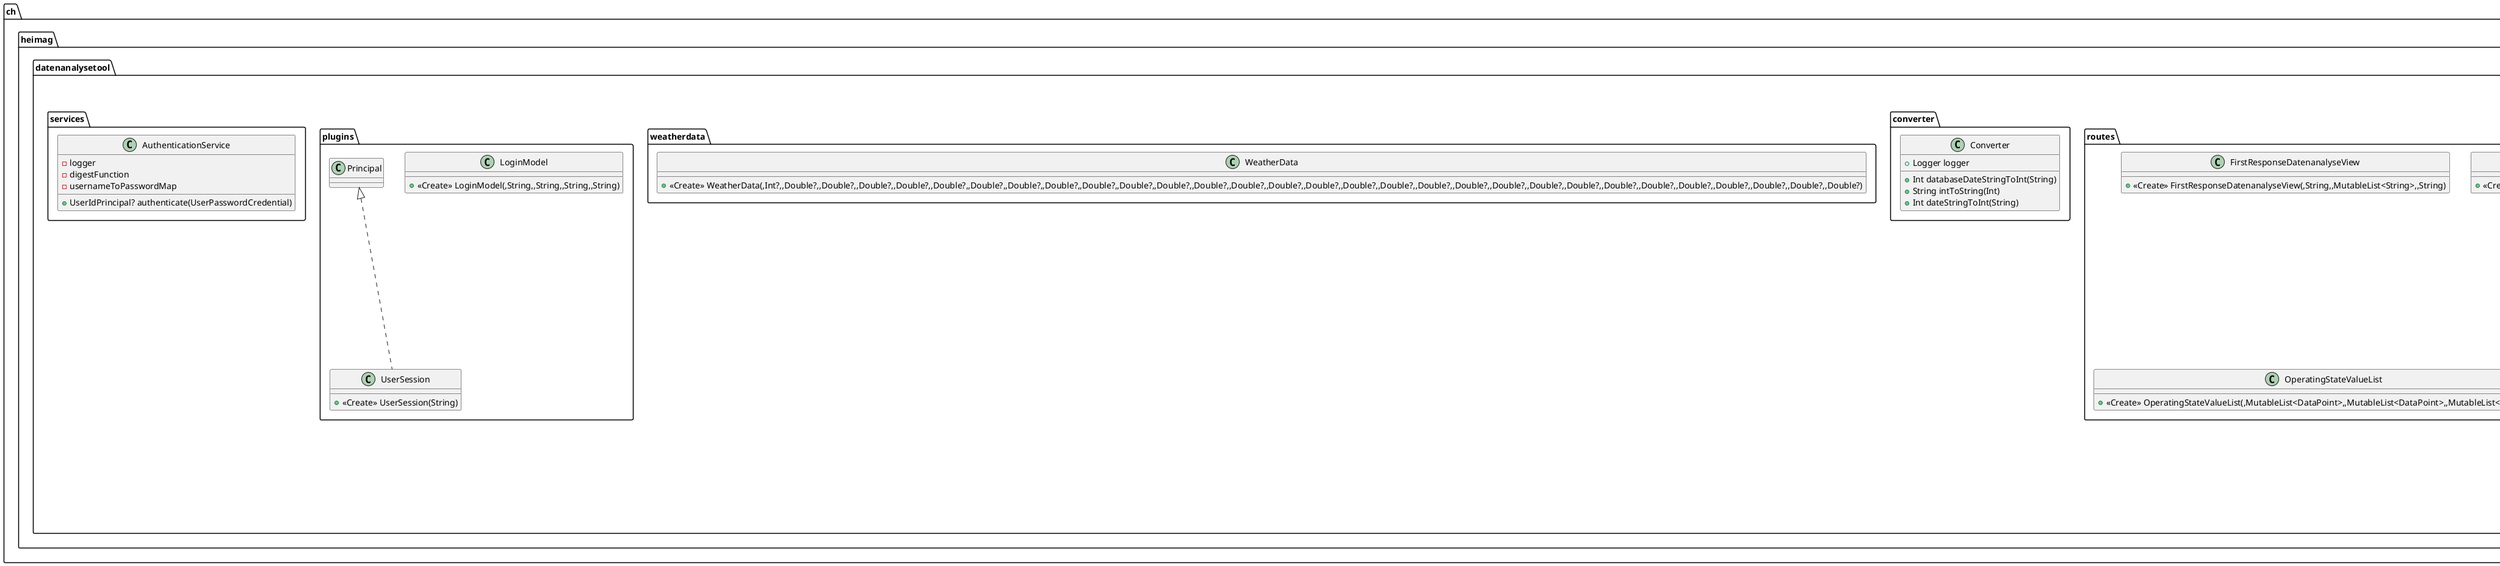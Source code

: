 @startuml
interface ch.heimag.datenanalysetool.databases.DatabaseInfo {
+ String PROTOCOL
+ String HOST
+ Int PORT
+ String DATABASE
+ String OPTIONS
+ String URL
+ String USER
+ String PASSWORD
}

class ch.heimag.datenanalysetool.conditions.OperatingConditions {
+ <<Create>> OperatingConditions(,Int,,Int,,String)
}

class ch.heimag.datenanalysetool.country.FileReader {
+  country
}

class ch.heimag.datenanalysetool.databases.Data {
+  database
}

class ch.heimag.datenanalysetool.routes.FirstResponseDatenanalyseView {
+ <<Create>> FirstResponseDatenanalyseView(,String,,MutableList<String>,,String)
}

class ch.heimag.datenanalysetool.routes.FirstResponseSettingsView {
+ <<Create>> FirstResponseSettingsView(,String,,String)
}

class ch.heimag.datenanalysetool.routes.OperatingStateValueList {
+ <<Create>> OperatingStateValueList(,MutableList<DataPoint>,,MutableList<DataPoint>,,MutableList<DataPoint>,)
}

class ch.heimag.datenanalysetool.country.Country {
-  logger
+ MutableList<String> loadToSelectCountry(String)
}


class ch.heimag.datenanalysetool.converter.Converter {
+ Logger logger
+ Int databaseDateStringToInt(String)
+ String intToString(Int)
+ Int dateStringToInt(String)
}


class ch.heimag.datenanalysetool.databases.DataPoint {
+ <<Create>> DataPoint(String,String)
}

class ch.heimag.datenanalysetool.databases.Database {
+  PROTOCOL
+  HOST
+  PORT
+  DATABASE
+  OPTIONS
+  URL
+  USER
+  PASSWORD
-  logger
+ String checkDatabaseStatus()
+ String loadLatestDate()
+ void loadOperatingStateKaltePeriode(void,OperatingConditions)
+ void null()
+ void loadOperatingStateHaupanteilHeizperiode(void,OperatingConditions)
+ void null()
+ void loadOperatingStateSchwachlast(void,OperatingConditions)
+ void null()
+ void setWeatherdataToDatabase(MutableList<WeatherData>)
}


class ch.heimag.datenanalysetool.routes.UserInfo {
+ <<Create>> UserInfo(String)
}

class ch.heimag.datenanalysetool.weatherdata.WeatherData {
+ <<Create>> WeatherData(,Int?,,Double?,,Double?,,Double?,,Double?,,Double?,,Double?,,Double?,,Double?,,Double?,,Double?,,Double?,,Double?,,Double?,,Double?,,Double?,,Double?,,Double?,,Double?,,Double?,,Double?,,Double?,,Double?,,Double?,,Double?,,Double?,,Double?,,Double?,,Double?,,Double?)
}

class ch.heimag.datenanalysetool.plugins.UserSession {
+ <<Create>> UserSession(String)
}

class ch.heimag.datenanalysetool.plugins.LoginModel {
+ <<Create>> LoginModel(,String,,String,,String,,String)
}

class ch.heimag.datenanalysetool.services.AuthenticationService {
-  logger
-  digestFunction
-  usernameToPasswordMap
+ UserIdPrincipal? authenticate(UserPasswordCredential)
}




ch.heimag.datenanalysetool.databases.DatabaseInfo <|.. ch.heimag.datenanalysetool.databases.Database
ch.heimag.datenanalysetool.plugins.Principal <|.. ch.heimag.datenanalysetool.plugins.UserSession
@enduml
